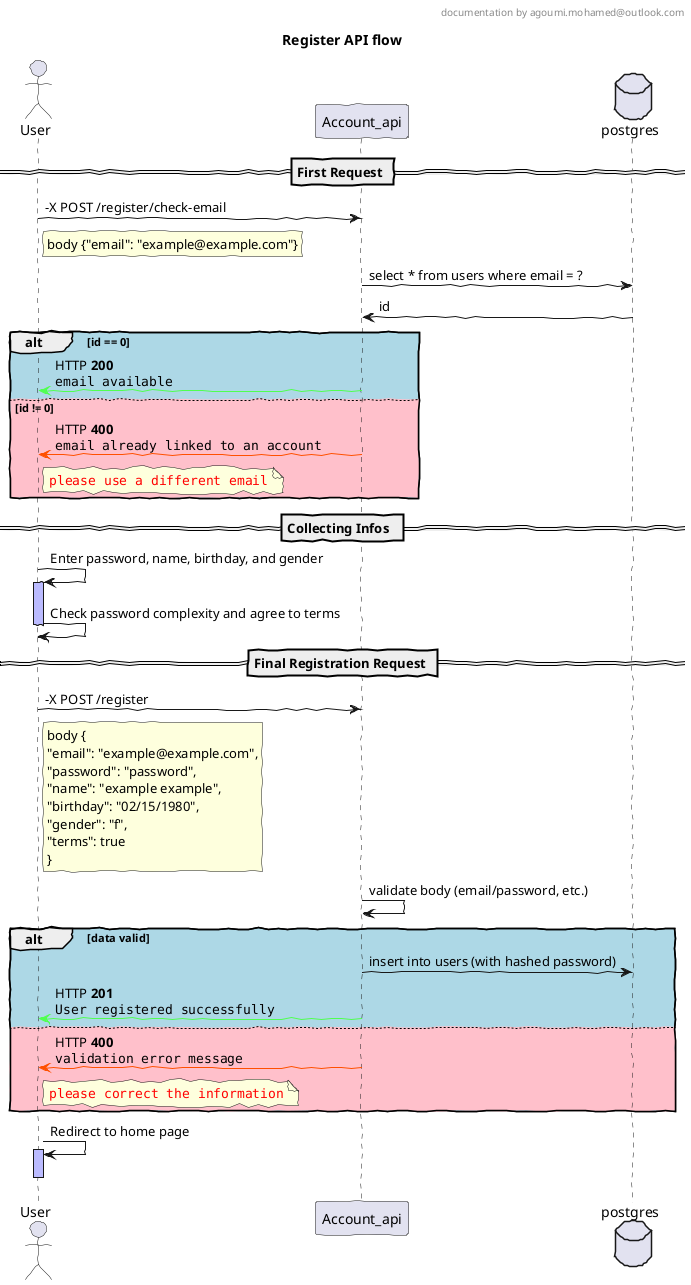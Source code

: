 @startuml
header documentation by agoumi.mohamed@outlook.com
Title Register API flow
skinparam handwritten true

actor User as u

participant Account_api as api
database postgres as db

== First Request ==
u -> api: -X POST /register/check-email
rnote right u
    body {"email": "example@example.com"}
end note

api -> db: select * from users where email = ?
db -> api: id

alt #lightBlue id == 0
    api -[#50FF50]> u: HTTP **200**\n""email available""
else #pink id != 0
    api -[#FF5000]> u: HTTP **400**\n""email already linked to an account""
    note right u: <font color="red">""please use a different email""</font>
end

== Collecting Infos  ==
u -> u: Enter password, name, birthday, and gender
activate u#BBBBFF

u -> u: Check password complexity and agree to terms
deactivate u

== Final Registration Request ==
u -> api: -X POST /register
rnote right u
    body {
    "email": "example@example.com",
    "password": "password",
    "name": "example example",
    "birthday": "02/15/1980",
    "gender": "f",
    "terms": true
    }
end note

api -> api: validate body (email/password, etc.)
alt #lightBlue data valid
    api -> db: insert into users (with hashed password)
    api -[#50FF50]> u: HTTP **201**\n""User registered successfully""
else #pink
    api -[#FF5000]> u: HTTP **400**\n""validation error message""
    note right u: <font color="red">""please correct the information""</font>
end

u -> u: Redirect to home page
activate u #BBBBFF
deactivate u
@enduml
